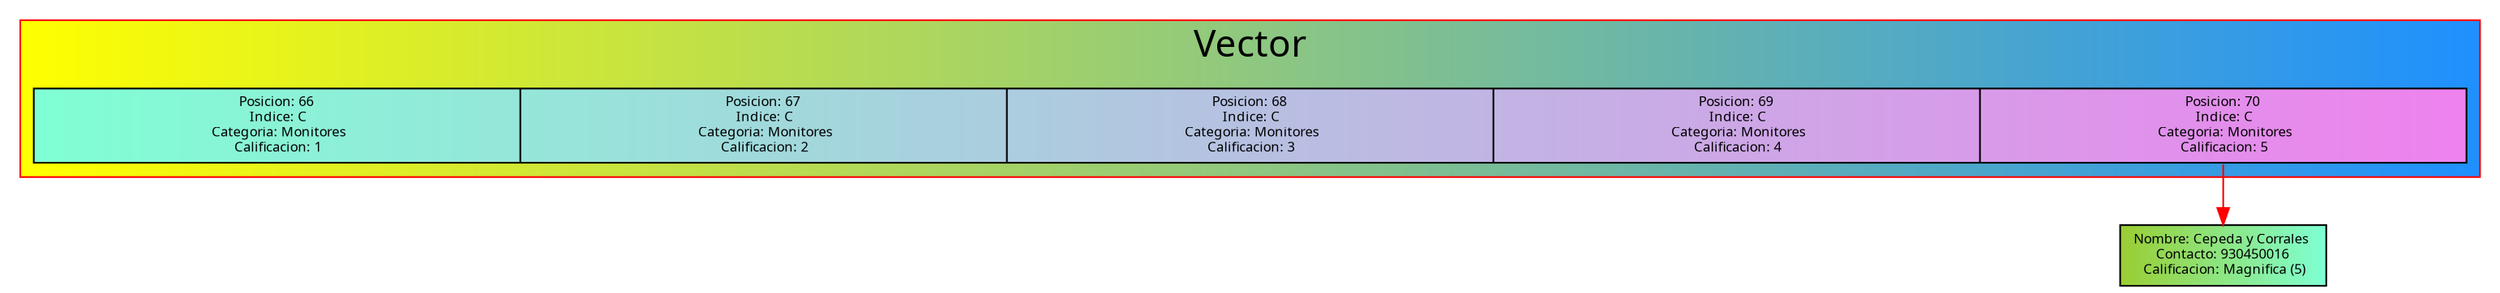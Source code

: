 digraph grafo{
fontname="Verdana" color=red fontsize=22;
node [shape=record fontsize=8 fontname="Verdana" style=filled];
edge [color="blue"]
subgraph cluster{
label = "Vector";
bgcolor="yellow:dodgerblue"
Vector[label="<65>Posicion: 66\n Indice: C\n Categoria: Monitores\n Calificacion: 1|<66>Posicion: 67\n Indice: C\n Categoria: Monitores\n Calificacion: 2|<67>Posicion: 68\n Indice: C\n Categoria: Monitores\n Calificacion: 3|<68>Posicion: 69\n Indice: C\n Categoria: Monitores\n Calificacion: 4|<69>Posicion: 70\n Indice: C\n Categoria: Monitores\n Calificacion: 5",width=20, fillcolor="aquamarine:violet"];
}
6951[label="Nombre: Cepeda y Corrales \n Contacto: 930450016 \n Calificacion: Magnifica (5)", fillcolor="yellowgreen:aquamarine"];
Vector:69->6951[color=red]
}